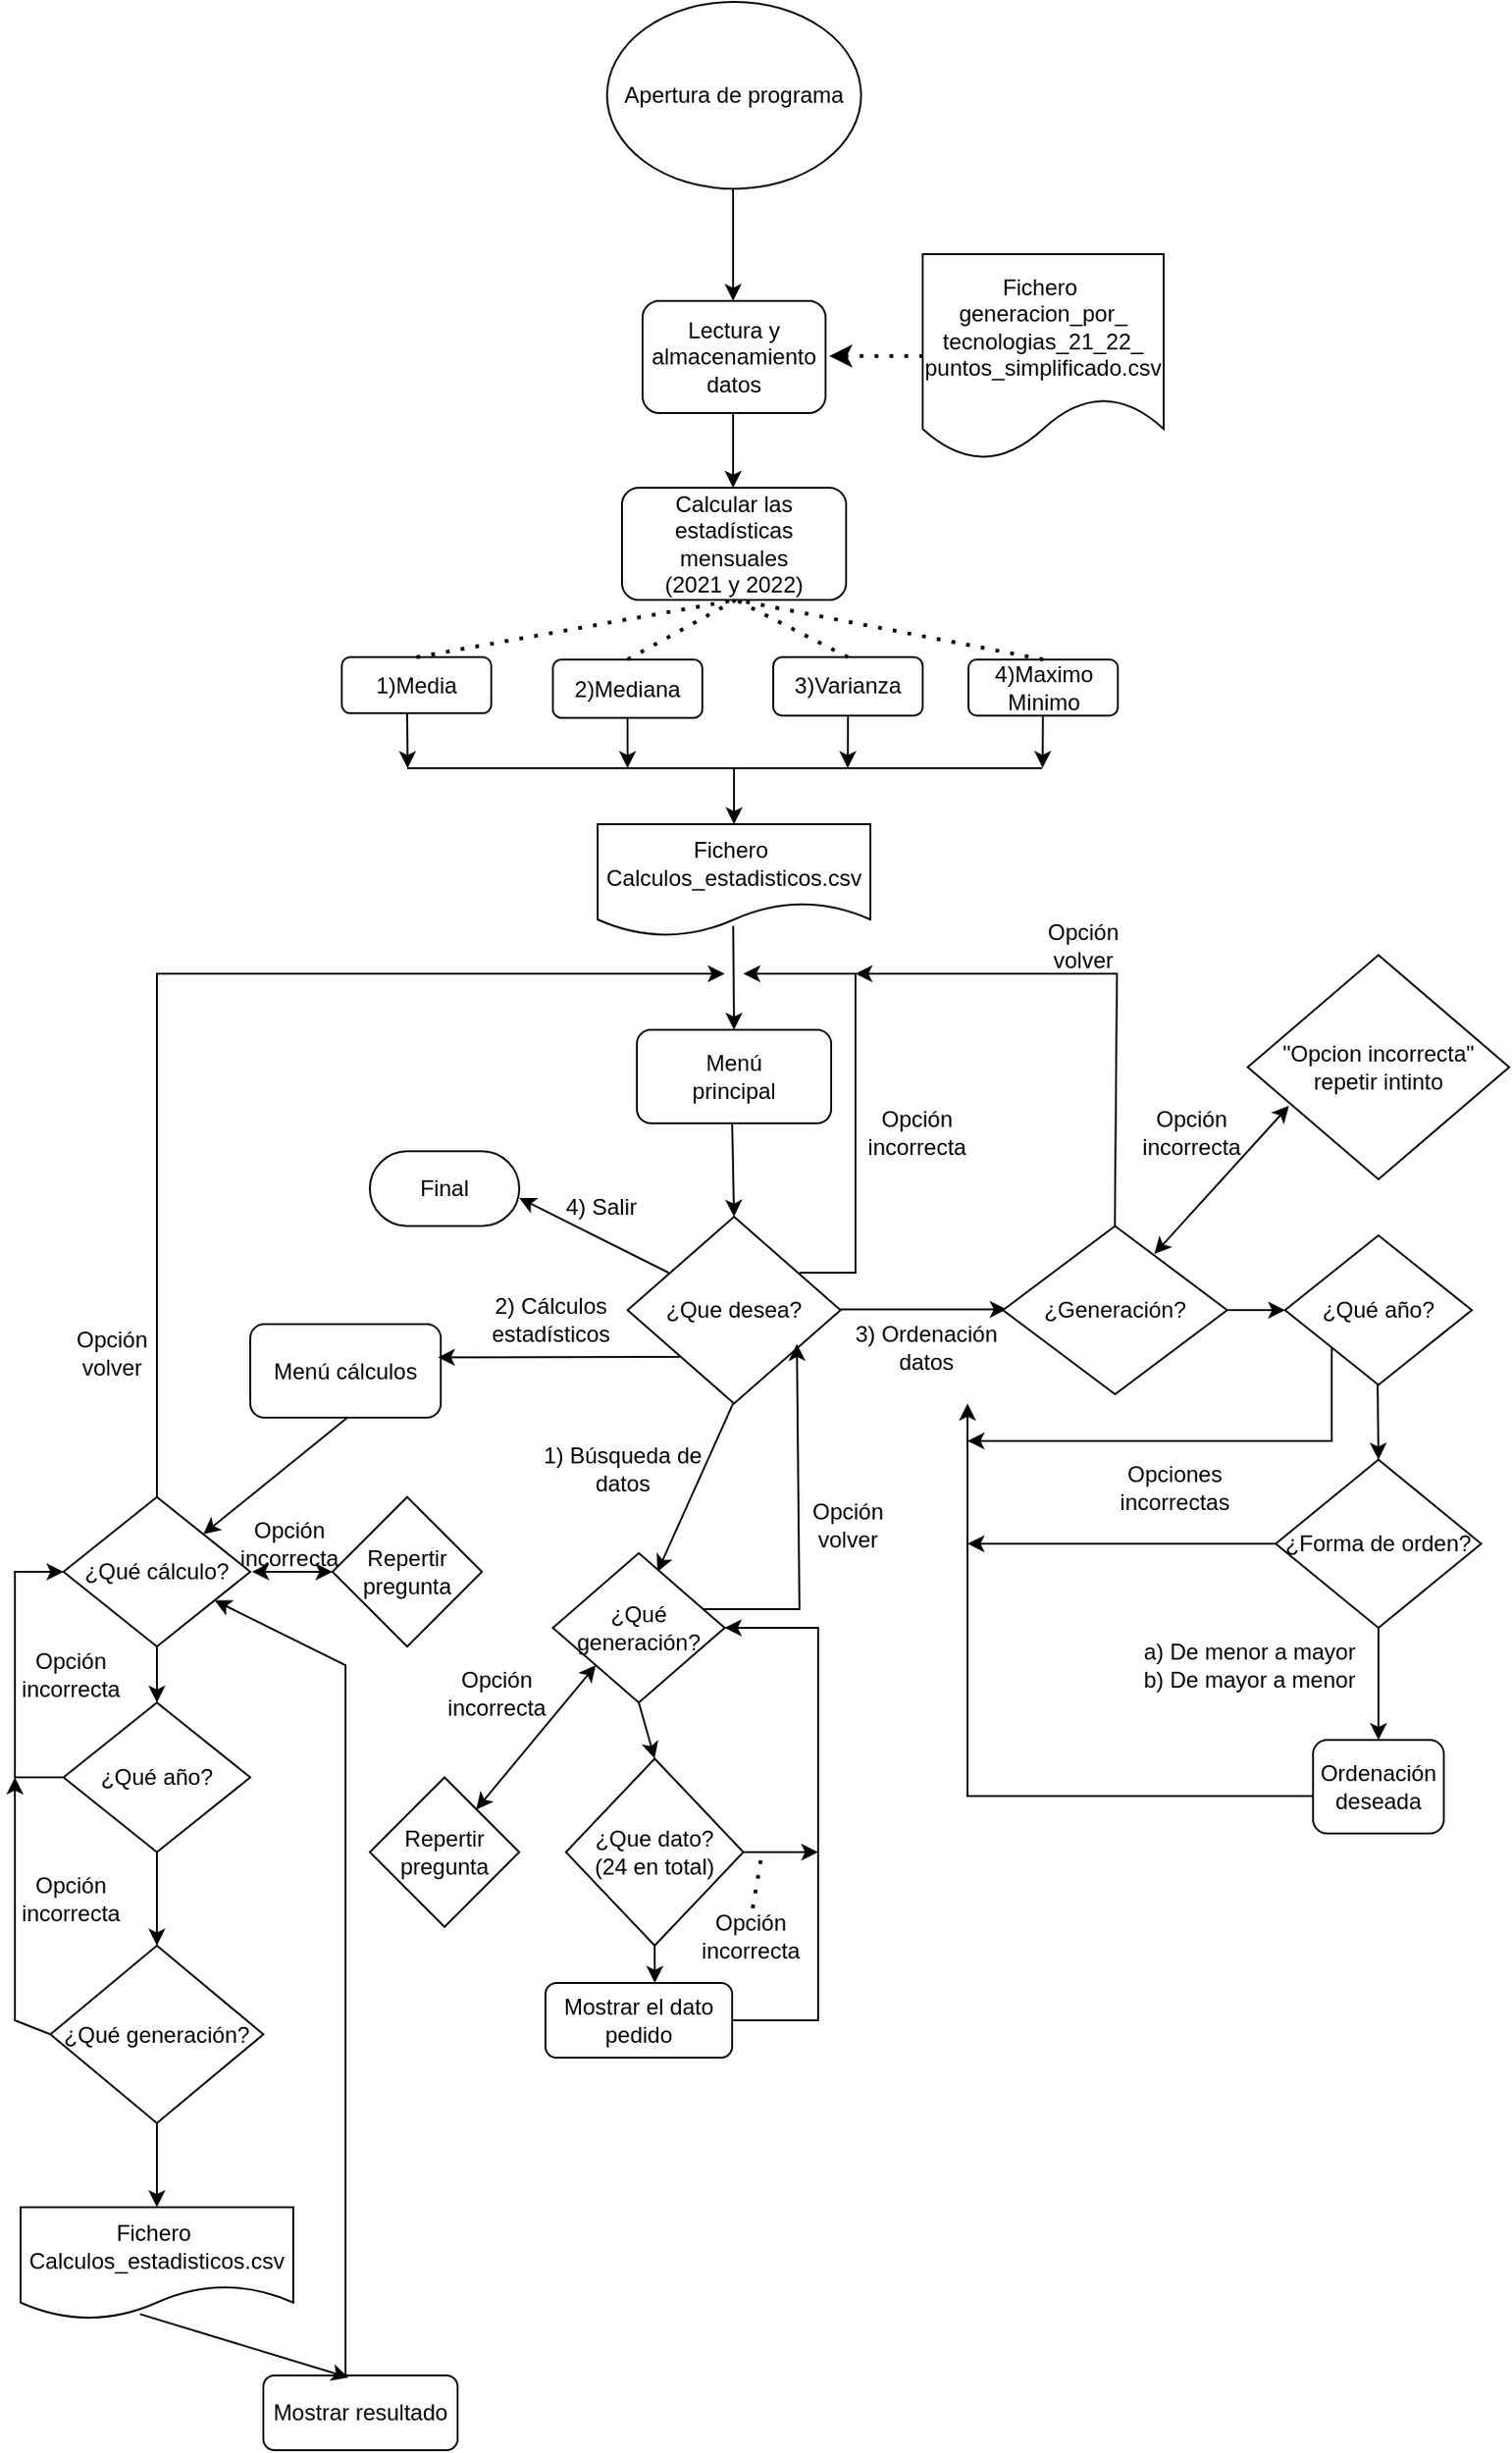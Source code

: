 <mxfile version="21.5.0" type="device">
  <diagram id="C5RBs43oDa-KdzZeNtuy" name="Page-1">
    <mxGraphModel dx="1062" dy="547" grid="1" gridSize="10" guides="1" tooltips="1" connect="1" arrows="1" fold="1" page="1" pageScale="1" pageWidth="827" pageHeight="1169" math="0" shadow="0">
      <root>
        <mxCell id="WIyWlLk6GJQsqaUBKTNV-0" />
        <mxCell id="WIyWlLk6GJQsqaUBKTNV-1" parent="WIyWlLk6GJQsqaUBKTNV-0" />
        <mxCell id="WIyWlLk6GJQsqaUBKTNV-3" value="Menú&lt;br&gt;principal" style="rounded=1;whiteSpace=wrap;html=1;fontSize=12;glass=0;strokeWidth=1;shadow=0;" parent="WIyWlLk6GJQsqaUBKTNV-1" vertex="1">
          <mxGeometry x="353" y="560" width="104" height="50" as="geometry" />
        </mxCell>
        <mxCell id="LwWZkDkLT1T3cjZPzuyB-0" value="Apertura de programa" style="ellipse;whiteSpace=wrap;html=1;" parent="WIyWlLk6GJQsqaUBKTNV-1" vertex="1">
          <mxGeometry x="337" y="10" width="136" height="100" as="geometry" />
        </mxCell>
        <mxCell id="LwWZkDkLT1T3cjZPzuyB-1" value="¿Que desea?" style="rhombus;whiteSpace=wrap;html=1;" parent="WIyWlLk6GJQsqaUBKTNV-1" vertex="1">
          <mxGeometry x="348" y="660" width="114" height="100" as="geometry" />
        </mxCell>
        <mxCell id="LwWZkDkLT1T3cjZPzuyB-3" value="" style="endArrow=classic;html=1;rounded=0;exitX=0;exitY=1;exitDx=0;exitDy=0;entryX=0.5;entryY=0;entryDx=0;entryDy=0;" parent="WIyWlLk6GJQsqaUBKTNV-1" edge="1">
          <mxGeometry width="50" height="50" relative="1" as="geometry">
            <mxPoint x="404.47" y="760" as="sourcePoint" />
            <mxPoint x="364" y="850" as="targetPoint" />
            <Array as="points" />
          </mxGeometry>
        </mxCell>
        <mxCell id="LwWZkDkLT1T3cjZPzuyB-4" value="1) Búsqueda de datos" style="text;html=1;strokeColor=none;fillColor=none;align=center;verticalAlign=middle;whiteSpace=wrap;rounded=0;" parent="WIyWlLk6GJQsqaUBKTNV-1" vertex="1">
          <mxGeometry x="297" y="755" width="97" height="80" as="geometry" />
        </mxCell>
        <mxCell id="LwWZkDkLT1T3cjZPzuyB-11" value="Final" style="rounded=1;whiteSpace=wrap;html=1;arcSize=50;" parent="WIyWlLk6GJQsqaUBKTNV-1" vertex="1">
          <mxGeometry x="210" y="625" width="80" height="40" as="geometry" />
        </mxCell>
        <mxCell id="LwWZkDkLT1T3cjZPzuyB-12" value="4) Salir" style="text;html=1;strokeColor=none;fillColor=none;align=center;verticalAlign=middle;whiteSpace=wrap;rounded=0;" parent="WIyWlLk6GJQsqaUBKTNV-1" vertex="1">
          <mxGeometry x="304" y="640" width="60" height="30" as="geometry" />
        </mxCell>
        <mxCell id="LwWZkDkLT1T3cjZPzuyB-16" value="Fichero&amp;nbsp;&lt;br&gt;generacion_por_&lt;br&gt;tecnologias_21_22_&lt;br&gt;puntos_simplificado.csv" style="shape=document;whiteSpace=wrap;html=1;boundedLbl=1;" parent="WIyWlLk6GJQsqaUBKTNV-1" vertex="1">
          <mxGeometry x="506" y="145" width="129" height="110" as="geometry" />
        </mxCell>
        <mxCell id="LwWZkDkLT1T3cjZPzuyB-29" value="" style="endArrow=classic;html=1;rounded=0;" parent="WIyWlLk6GJQsqaUBKTNV-1" edge="1">
          <mxGeometry width="50" height="50" relative="1" as="geometry">
            <mxPoint x="462" y="709.58" as="sourcePoint" />
            <mxPoint x="551" y="709.58" as="targetPoint" />
          </mxGeometry>
        </mxCell>
        <mxCell id="LwWZkDkLT1T3cjZPzuyB-31" value="3) Ordenación datos" style="text;html=1;strokeColor=none;fillColor=none;align=center;verticalAlign=middle;whiteSpace=wrap;rounded=0;" parent="WIyWlLk6GJQsqaUBKTNV-1" vertex="1">
          <mxGeometry x="454" y="710" width="108" height="40" as="geometry" />
        </mxCell>
        <mxCell id="LwWZkDkLT1T3cjZPzuyB-32" value="¿Generación?" style="rhombus;whiteSpace=wrap;html=1;" parent="WIyWlLk6GJQsqaUBKTNV-1" vertex="1">
          <mxGeometry x="549" y="665" width="120" height="90" as="geometry" />
        </mxCell>
        <mxCell id="LwWZkDkLT1T3cjZPzuyB-33" value="Ordenación deseada" style="rounded=1;whiteSpace=wrap;html=1;" parent="WIyWlLk6GJQsqaUBKTNV-1" vertex="1">
          <mxGeometry x="715" y="940" width="70" height="50" as="geometry" />
        </mxCell>
        <mxCell id="LwWZkDkLT1T3cjZPzuyB-35" value="¿Qué año?" style="rhombus;whiteSpace=wrap;html=1;" parent="WIyWlLk6GJQsqaUBKTNV-1" vertex="1">
          <mxGeometry x="700" y="670" width="100" height="80" as="geometry" />
        </mxCell>
        <mxCell id="LwWZkDkLT1T3cjZPzuyB-37" value="a) De menor a mayor&lt;br&gt;b) De mayor a menor" style="text;html=1;strokeColor=none;fillColor=none;align=center;verticalAlign=middle;whiteSpace=wrap;rounded=0;" parent="WIyWlLk6GJQsqaUBKTNV-1" vertex="1">
          <mxGeometry x="610.5" y="880" width="140" height="40" as="geometry" />
        </mxCell>
        <mxCell id="LwWZkDkLT1T3cjZPzuyB-40" value="" style="endArrow=classic;html=1;rounded=0;" parent="WIyWlLk6GJQsqaUBKTNV-1" edge="1">
          <mxGeometry width="50" height="50" relative="1" as="geometry">
            <mxPoint x="404.5" y="110" as="sourcePoint" />
            <mxPoint x="404.5" y="170" as="targetPoint" />
            <Array as="points">
              <mxPoint x="404.5" y="110" />
            </Array>
          </mxGeometry>
        </mxCell>
        <mxCell id="LwWZkDkLT1T3cjZPzuyB-41" value="Lectura y almacenamiento datos" style="rounded=1;whiteSpace=wrap;html=1;" parent="WIyWlLk6GJQsqaUBKTNV-1" vertex="1">
          <mxGeometry x="356" y="170" width="98" height="60" as="geometry" />
        </mxCell>
        <mxCell id="LwWZkDkLT1T3cjZPzuyB-44" value="" style="endArrow=none;dashed=1;html=1;dashPattern=1 3;strokeWidth=2;rounded=0;entryX=0;entryY=0.5;entryDx=0;entryDy=0;startArrow=classic;startFill=1;" parent="WIyWlLk6GJQsqaUBKTNV-1" edge="1">
          <mxGeometry width="50" height="50" relative="1" as="geometry">
            <mxPoint x="456" y="199.5" as="sourcePoint" />
            <mxPoint x="506" y="199.5" as="targetPoint" />
          </mxGeometry>
        </mxCell>
        <mxCell id="LwWZkDkLT1T3cjZPzuyB-45" value="" style="endArrow=classic;html=1;rounded=0;entryX=0.5;entryY=0;entryDx=0;entryDy=0;" parent="WIyWlLk6GJQsqaUBKTNV-1" edge="1">
          <mxGeometry width="50" height="50" relative="1" as="geometry">
            <mxPoint x="404.5" y="230" as="sourcePoint" />
            <mxPoint x="404.5" y="270" as="targetPoint" />
          </mxGeometry>
        </mxCell>
        <mxCell id="zeBHEwBc_RIchn1hLwX_-0" value="" style="endArrow=classic;html=1;rounded=0;" parent="WIyWlLk6GJQsqaUBKTNV-1" edge="1">
          <mxGeometry width="50" height="50" relative="1" as="geometry">
            <mxPoint x="440" y="690" as="sourcePoint" />
            <mxPoint x="410" y="530" as="targetPoint" />
            <Array as="points">
              <mxPoint x="470" y="690" />
              <mxPoint x="470" y="530" />
            </Array>
          </mxGeometry>
        </mxCell>
        <mxCell id="zeBHEwBc_RIchn1hLwX_-4" value="Opción incorrecta" style="text;html=1;strokeColor=none;fillColor=none;align=center;verticalAlign=middle;whiteSpace=wrap;rounded=0;" parent="WIyWlLk6GJQsqaUBKTNV-1" vertex="1">
          <mxGeometry x="473" y="600" width="60" height="30" as="geometry" />
        </mxCell>
        <mxCell id="LOekiAlAMko6UbxtQRb9-1" value="Calcular las estadísticas mensuales&lt;br&gt;(2021 y 2022)" style="rounded=1;whiteSpace=wrap;html=1;" vertex="1" parent="WIyWlLk6GJQsqaUBKTNV-1">
          <mxGeometry x="345" y="270" width="120" height="60" as="geometry" />
        </mxCell>
        <mxCell id="LOekiAlAMko6UbxtQRb9-2" value="1)Media" style="rounded=1;whiteSpace=wrap;html=1;" vertex="1" parent="WIyWlLk6GJQsqaUBKTNV-1">
          <mxGeometry x="195" y="360.63" width="80" height="30" as="geometry" />
        </mxCell>
        <mxCell id="LOekiAlAMko6UbxtQRb9-3" value="2)Mediana" style="rounded=1;whiteSpace=wrap;html=1;" vertex="1" parent="WIyWlLk6GJQsqaUBKTNV-1">
          <mxGeometry x="308" y="361.88" width="80" height="31.25" as="geometry" />
        </mxCell>
        <mxCell id="LOekiAlAMko6UbxtQRb9-5" value="3)Varianza" style="rounded=1;whiteSpace=wrap;html=1;" vertex="1" parent="WIyWlLk6GJQsqaUBKTNV-1">
          <mxGeometry x="426" y="360.63" width="80" height="31.25" as="geometry" />
        </mxCell>
        <mxCell id="LOekiAlAMko6UbxtQRb9-6" value="4)Maximo Minimo" style="rounded=1;whiteSpace=wrap;html=1;" vertex="1" parent="WIyWlLk6GJQsqaUBKTNV-1">
          <mxGeometry x="530.5" y="361.88" width="80" height="30" as="geometry" />
        </mxCell>
        <mxCell id="LOekiAlAMko6UbxtQRb9-7" value="" style="endArrow=none;dashed=1;html=1;dashPattern=1 3;strokeWidth=2;rounded=0;exitX=0.5;exitY=0;exitDx=0;exitDy=0;" edge="1" parent="WIyWlLk6GJQsqaUBKTNV-1" source="LOekiAlAMko6UbxtQRb9-2">
          <mxGeometry width="50" height="50" relative="1" as="geometry">
            <mxPoint x="356" y="380" as="sourcePoint" />
            <mxPoint x="406" y="330" as="targetPoint" />
          </mxGeometry>
        </mxCell>
        <mxCell id="LOekiAlAMko6UbxtQRb9-8" value="" style="endArrow=none;dashed=1;html=1;dashPattern=1 3;strokeWidth=2;rounded=0;exitX=0.5;exitY=0;exitDx=0;exitDy=0;" edge="1" parent="WIyWlLk6GJQsqaUBKTNV-1" source="LOekiAlAMko6UbxtQRb9-3">
          <mxGeometry width="50" height="50" relative="1" as="geometry">
            <mxPoint x="356" y="380" as="sourcePoint" />
            <mxPoint x="406" y="330" as="targetPoint" />
          </mxGeometry>
        </mxCell>
        <mxCell id="LOekiAlAMko6UbxtQRb9-9" value="" style="endArrow=none;dashed=1;html=1;dashPattern=1 3;strokeWidth=2;rounded=0;exitX=0.5;exitY=0;exitDx=0;exitDy=0;" edge="1" parent="WIyWlLk6GJQsqaUBKTNV-1" source="LOekiAlAMko6UbxtQRb9-5">
          <mxGeometry width="50" height="50" relative="1" as="geometry">
            <mxPoint x="356" y="380" as="sourcePoint" />
            <mxPoint x="406" y="330" as="targetPoint" />
          </mxGeometry>
        </mxCell>
        <mxCell id="LOekiAlAMko6UbxtQRb9-10" value="" style="endArrow=none;dashed=1;html=1;dashPattern=1 3;strokeWidth=2;rounded=0;exitX=0.5;exitY=0;exitDx=0;exitDy=0;" edge="1" parent="WIyWlLk6GJQsqaUBKTNV-1" source="LOekiAlAMko6UbxtQRb9-6">
          <mxGeometry width="50" height="50" relative="1" as="geometry">
            <mxPoint x="356" y="380" as="sourcePoint" />
            <mxPoint x="406" y="330" as="targetPoint" />
          </mxGeometry>
        </mxCell>
        <mxCell id="LOekiAlAMko6UbxtQRb9-11" value="" style="endArrow=classic;html=1;rounded=0;entryX=0.5;entryY=0;entryDx=0;entryDy=0;" edge="1" parent="WIyWlLk6GJQsqaUBKTNV-1">
          <mxGeometry width="50" height="50" relative="1" as="geometry">
            <mxPoint x="405" y="420" as="sourcePoint" />
            <mxPoint x="405" y="450" as="targetPoint" />
          </mxGeometry>
        </mxCell>
        <mxCell id="LOekiAlAMko6UbxtQRb9-12" value="" style="endArrow=none;html=1;rounded=0;" edge="1" parent="WIyWlLk6GJQsqaUBKTNV-1">
          <mxGeometry width="50" height="50" relative="1" as="geometry">
            <mxPoint x="230" y="420" as="sourcePoint" />
            <mxPoint x="570" y="420" as="targetPoint" />
          </mxGeometry>
        </mxCell>
        <mxCell id="LOekiAlAMko6UbxtQRb9-13" value="" style="endArrow=classic;html=1;rounded=0;exitX=0.5;exitY=1;exitDx=0;exitDy=0;" edge="1" parent="WIyWlLk6GJQsqaUBKTNV-1">
          <mxGeometry width="50" height="50" relative="1" as="geometry">
            <mxPoint x="230" y="390.63" as="sourcePoint" />
            <mxPoint x="230.25" y="420" as="targetPoint" />
          </mxGeometry>
        </mxCell>
        <mxCell id="LOekiAlAMko6UbxtQRb9-15" value="" style="endArrow=classic;html=1;rounded=0;" edge="1" parent="WIyWlLk6GJQsqaUBKTNV-1">
          <mxGeometry width="50" height="50" relative="1" as="geometry">
            <mxPoint x="347.95" y="393.13" as="sourcePoint" />
            <mxPoint x="348" y="420" as="targetPoint" />
          </mxGeometry>
        </mxCell>
        <mxCell id="LOekiAlAMko6UbxtQRb9-16" value="" style="endArrow=classic;html=1;rounded=0;exitX=0.5;exitY=1;exitDx=0;exitDy=0;" edge="1" parent="WIyWlLk6GJQsqaUBKTNV-1" source="LOekiAlAMko6UbxtQRb9-5">
          <mxGeometry width="50" height="50" relative="1" as="geometry">
            <mxPoint x="465.8" y="393.13" as="sourcePoint" />
            <mxPoint x="465.85" y="420" as="targetPoint" />
          </mxGeometry>
        </mxCell>
        <mxCell id="LOekiAlAMko6UbxtQRb9-17" value="" style="endArrow=classic;html=1;rounded=0;exitX=0.5;exitY=1;exitDx=0;exitDy=0;" edge="1" parent="WIyWlLk6GJQsqaUBKTNV-1">
          <mxGeometry width="50" height="50" relative="1" as="geometry">
            <mxPoint x="570.36" y="391.88" as="sourcePoint" />
            <mxPoint x="570.21" y="419.88" as="targetPoint" />
          </mxGeometry>
        </mxCell>
        <mxCell id="LOekiAlAMko6UbxtQRb9-20" value="" style="endArrow=classic;html=1;rounded=0;entryX=0.5;entryY=0;entryDx=0;entryDy=0;exitX=0.497;exitY=0.907;exitDx=0;exitDy=0;exitPerimeter=0;" edge="1" parent="WIyWlLk6GJQsqaUBKTNV-1" source="LOekiAlAMko6UbxtQRb9-83" target="WIyWlLk6GJQsqaUBKTNV-3">
          <mxGeometry width="50" height="50" relative="1" as="geometry">
            <mxPoint x="404" y="510" as="sourcePoint" />
            <mxPoint x="454" y="460" as="targetPoint" />
          </mxGeometry>
        </mxCell>
        <mxCell id="LOekiAlAMko6UbxtQRb9-21" value="" style="endArrow=classic;html=1;rounded=0;entryX=0.5;entryY=0;entryDx=0;entryDy=0;" edge="1" parent="WIyWlLk6GJQsqaUBKTNV-1" target="LwWZkDkLT1T3cjZPzuyB-1">
          <mxGeometry width="50" height="50" relative="1" as="geometry">
            <mxPoint x="404" y="610" as="sourcePoint" />
            <mxPoint x="454" y="560" as="targetPoint" />
          </mxGeometry>
        </mxCell>
        <mxCell id="LOekiAlAMko6UbxtQRb9-22" value="" style="endArrow=classic;html=1;rounded=0;entryX=0.5;entryY=0;entryDx=0;entryDy=0;" edge="1" parent="WIyWlLk6GJQsqaUBKTNV-1" source="LOekiAlAMko6UbxtQRb9-104" target="LwWZkDkLT1T3cjZPzuyB-33">
          <mxGeometry width="50" height="50" relative="1" as="geometry">
            <mxPoint x="749.57" y="750" as="sourcePoint" />
            <mxPoint x="749.57" y="815.0" as="targetPoint" />
          </mxGeometry>
        </mxCell>
        <mxCell id="LOekiAlAMko6UbxtQRb9-23" value="" style="endArrow=classic;html=1;rounded=0;entryX=0;entryY=0.5;entryDx=0;entryDy=0;" edge="1" parent="WIyWlLk6GJQsqaUBKTNV-1" target="LwWZkDkLT1T3cjZPzuyB-35">
          <mxGeometry width="50" height="50" relative="1" as="geometry">
            <mxPoint x="669" y="710" as="sourcePoint" />
            <mxPoint x="719" y="660" as="targetPoint" />
          </mxGeometry>
        </mxCell>
        <mxCell id="LOekiAlAMko6UbxtQRb9-24" value="" style="endArrow=classic;html=1;rounded=0;" edge="1" parent="WIyWlLk6GJQsqaUBKTNV-1">
          <mxGeometry width="50" height="50" relative="1" as="geometry">
            <mxPoint x="608.87" y="665" as="sourcePoint" />
            <mxPoint x="470" y="530" as="targetPoint" />
            <Array as="points">
              <mxPoint x="610" y="530" />
            </Array>
          </mxGeometry>
        </mxCell>
        <mxCell id="LOekiAlAMko6UbxtQRb9-25" value="Opción volver" style="text;html=1;strokeColor=none;fillColor=none;align=center;verticalAlign=middle;whiteSpace=wrap;rounded=0;" vertex="1" parent="WIyWlLk6GJQsqaUBKTNV-1">
          <mxGeometry x="562" y="500" width="60" height="30" as="geometry" />
        </mxCell>
        <mxCell id="LOekiAlAMko6UbxtQRb9-27" value="&quot;Opcion incorrecta&quot;&lt;br&gt;repetir intinto" style="rhombus;whiteSpace=wrap;html=1;" vertex="1" parent="WIyWlLk6GJQsqaUBKTNV-1">
          <mxGeometry x="680" y="520" width="140" height="120" as="geometry" />
        </mxCell>
        <mxCell id="LOekiAlAMko6UbxtQRb9-28" value="Opción incorrecta" style="text;html=1;strokeColor=none;fillColor=none;align=center;verticalAlign=middle;whiteSpace=wrap;rounded=0;" vertex="1" parent="WIyWlLk6GJQsqaUBKTNV-1">
          <mxGeometry x="620" y="600" width="60" height="30" as="geometry" />
        </mxCell>
        <mxCell id="LOekiAlAMko6UbxtQRb9-29" value="" style="endArrow=classic;html=1;rounded=0;entryX=0.158;entryY=0.672;entryDx=0;entryDy=0;entryPerimeter=0;startArrow=classic;startFill=1;" edge="1" parent="WIyWlLk6GJQsqaUBKTNV-1" target="LOekiAlAMko6UbxtQRb9-27">
          <mxGeometry width="50" height="50" relative="1" as="geometry">
            <mxPoint x="630" y="680" as="sourcePoint" />
            <mxPoint x="705" y="600" as="targetPoint" />
          </mxGeometry>
        </mxCell>
        <mxCell id="LOekiAlAMko6UbxtQRb9-32" value="" style="endArrow=classic;html=1;rounded=0;startArrow=none;startFill=0;endFill=1;" edge="1" parent="WIyWlLk6GJQsqaUBKTNV-1">
          <mxGeometry width="50" height="50" relative="1" as="geometry">
            <mxPoint x="725" y="730" as="sourcePoint" />
            <mxPoint x="530" y="780" as="targetPoint" />
            <Array as="points">
              <mxPoint x="725" y="780" />
              <mxPoint x="610" y="780" />
            </Array>
          </mxGeometry>
        </mxCell>
        <mxCell id="LOekiAlAMko6UbxtQRb9-36" value="Opciones incorrectas" style="text;html=1;strokeColor=none;fillColor=none;align=center;verticalAlign=middle;whiteSpace=wrap;rounded=0;" vertex="1" parent="WIyWlLk6GJQsqaUBKTNV-1">
          <mxGeometry x="610.5" y="790" width="60" height="30" as="geometry" />
        </mxCell>
        <mxCell id="LOekiAlAMko6UbxtQRb9-37" value="" style="endArrow=classic;html=1;rounded=0;" edge="1" parent="WIyWlLk6GJQsqaUBKTNV-1">
          <mxGeometry width="50" height="50" relative="1" as="geometry">
            <mxPoint x="715" y="970" as="sourcePoint" />
            <mxPoint x="530" y="760" as="targetPoint" />
            <Array as="points">
              <mxPoint x="530" y="970" />
            </Array>
          </mxGeometry>
        </mxCell>
        <mxCell id="LOekiAlAMko6UbxtQRb9-41" value="" style="endArrow=classic;html=1;rounded=0;" edge="1" parent="WIyWlLk6GJQsqaUBKTNV-1">
          <mxGeometry width="50" height="50" relative="1" as="geometry">
            <mxPoint x="370" y="690" as="sourcePoint" />
            <mxPoint x="290" y="650" as="targetPoint" />
          </mxGeometry>
        </mxCell>
        <mxCell id="LOekiAlAMko6UbxtQRb9-44" value="Mostrar el dato pedido" style="rounded=1;whiteSpace=wrap;html=1;" vertex="1" parent="WIyWlLk6GJQsqaUBKTNV-1">
          <mxGeometry x="304" y="1070" width="100" height="40" as="geometry" />
        </mxCell>
        <mxCell id="LOekiAlAMko6UbxtQRb9-45" value="¿Qué generación?" style="rhombus;whiteSpace=wrap;html=1;" vertex="1" parent="WIyWlLk6GJQsqaUBKTNV-1">
          <mxGeometry x="308" y="840" width="92" height="80" as="geometry" />
        </mxCell>
        <mxCell id="LOekiAlAMko6UbxtQRb9-46" value="¿Que dato? &lt;br&gt;(24 en total)" style="rhombus;whiteSpace=wrap;html=1;" vertex="1" parent="WIyWlLk6GJQsqaUBKTNV-1">
          <mxGeometry x="315" y="950" width="95" height="100" as="geometry" />
        </mxCell>
        <mxCell id="LOekiAlAMko6UbxtQRb9-47" value="" style="endArrow=classic;html=1;rounded=0;exitX=0.5;exitY=1;exitDx=0;exitDy=0;entryX=0.586;entryY=-0.001;entryDx=0;entryDy=0;entryPerimeter=0;" edge="1" parent="WIyWlLk6GJQsqaUBKTNV-1" source="LOekiAlAMko6UbxtQRb9-46" target="LOekiAlAMko6UbxtQRb9-44">
          <mxGeometry width="50" height="50" relative="1" as="geometry">
            <mxPoint x="356" y="1030" as="sourcePoint" />
            <mxPoint x="406" y="980" as="targetPoint" />
          </mxGeometry>
        </mxCell>
        <mxCell id="LOekiAlAMko6UbxtQRb9-48" value="" style="endArrow=classic;html=1;rounded=0;entryX=0.5;entryY=0;entryDx=0;entryDy=0;" edge="1" parent="WIyWlLk6GJQsqaUBKTNV-1" target="LOekiAlAMko6UbxtQRb9-46">
          <mxGeometry width="50" height="50" relative="1" as="geometry">
            <mxPoint x="354" y="920" as="sourcePoint" />
            <mxPoint x="404" y="870" as="targetPoint" />
          </mxGeometry>
        </mxCell>
        <mxCell id="LOekiAlAMko6UbxtQRb9-50" value="" style="endArrow=classic;html=1;rounded=0;entryX=0.712;entryY=0.215;entryDx=0;entryDy=0;entryPerimeter=0;exitX=0;exitY=1;exitDx=0;exitDy=0;startArrow=classic;startFill=1;" edge="1" parent="WIyWlLk6GJQsqaUBKTNV-1" source="LOekiAlAMko6UbxtQRb9-45" target="LOekiAlAMko6UbxtQRb9-49">
          <mxGeometry width="50" height="50" relative="1" as="geometry">
            <mxPoint x="329" y="900" as="sourcePoint" />
            <mxPoint x="379" y="850" as="targetPoint" />
          </mxGeometry>
        </mxCell>
        <mxCell id="LOekiAlAMko6UbxtQRb9-51" value="Opción incorrecta" style="text;html=1;strokeColor=none;fillColor=none;align=center;verticalAlign=middle;whiteSpace=wrap;rounded=0;" vertex="1" parent="WIyWlLk6GJQsqaUBKTNV-1">
          <mxGeometry x="248" y="900" width="60" height="30" as="geometry" />
        </mxCell>
        <mxCell id="LOekiAlAMko6UbxtQRb9-53" value="Opción incorrecta" style="text;html=1;strokeColor=none;fillColor=none;align=center;verticalAlign=middle;whiteSpace=wrap;rounded=0;" vertex="1" parent="WIyWlLk6GJQsqaUBKTNV-1">
          <mxGeometry x="384" y="1030" width="60" height="30" as="geometry" />
        </mxCell>
        <mxCell id="LOekiAlAMko6UbxtQRb9-57" value="" style="endArrow=classic;html=1;rounded=0;entryX=1;entryY=0.5;entryDx=0;entryDy=0;" edge="1" parent="WIyWlLk6GJQsqaUBKTNV-1" target="LOekiAlAMko6UbxtQRb9-45">
          <mxGeometry width="50" height="50" relative="1" as="geometry">
            <mxPoint x="404" y="1090" as="sourcePoint" />
            <mxPoint x="420" y="970" as="targetPoint" />
            <Array as="points">
              <mxPoint x="450" y="1090" />
              <mxPoint x="450" y="880" />
            </Array>
          </mxGeometry>
        </mxCell>
        <mxCell id="LOekiAlAMko6UbxtQRb9-64" value="Menú cálculos" style="rounded=1;whiteSpace=wrap;html=1;" vertex="1" parent="WIyWlLk6GJQsqaUBKTNV-1">
          <mxGeometry x="146" y="717.5" width="102" height="50" as="geometry" />
        </mxCell>
        <mxCell id="LOekiAlAMko6UbxtQRb9-65" value="" style="endArrow=classic;html=1;rounded=0;entryX=0.985;entryY=0.356;entryDx=0;entryDy=0;entryPerimeter=0;" edge="1" parent="WIyWlLk6GJQsqaUBKTNV-1" target="LOekiAlAMko6UbxtQRb9-64">
          <mxGeometry width="50" height="50" relative="1" as="geometry">
            <mxPoint x="376" y="735" as="sourcePoint" />
            <mxPoint x="250" y="735" as="targetPoint" />
          </mxGeometry>
        </mxCell>
        <mxCell id="LOekiAlAMko6UbxtQRb9-66" value="¿Qué cálculo?" style="rhombus;whiteSpace=wrap;html=1;" vertex="1" parent="WIyWlLk6GJQsqaUBKTNV-1">
          <mxGeometry x="46" y="810" width="100" height="80" as="geometry" />
        </mxCell>
        <mxCell id="LOekiAlAMko6UbxtQRb9-67" value="" style="endArrow=classic;html=1;rounded=0;" edge="1" parent="WIyWlLk6GJQsqaUBKTNV-1" target="LOekiAlAMko6UbxtQRb9-66">
          <mxGeometry width="50" height="50" relative="1" as="geometry">
            <mxPoint x="198" y="767.5" as="sourcePoint" />
            <mxPoint x="248" y="717.5" as="targetPoint" />
          </mxGeometry>
        </mxCell>
        <mxCell id="LOekiAlAMko6UbxtQRb9-76" value="Repertir pregunta" style="rhombus;whiteSpace=wrap;html=1;" vertex="1" parent="WIyWlLk6GJQsqaUBKTNV-1">
          <mxGeometry x="190" y="810" width="80" height="80" as="geometry" />
        </mxCell>
        <mxCell id="LOekiAlAMko6UbxtQRb9-77" value="" style="endArrow=classic;html=1;rounded=0;entryX=0;entryY=0.5;entryDx=0;entryDy=0;startArrow=classic;startFill=1;" edge="1" parent="WIyWlLk6GJQsqaUBKTNV-1" target="LOekiAlAMko6UbxtQRb9-76">
          <mxGeometry width="50" height="50" relative="1" as="geometry">
            <mxPoint x="147" y="850" as="sourcePoint" />
            <mxPoint x="197" y="800" as="targetPoint" />
          </mxGeometry>
        </mxCell>
        <mxCell id="LOekiAlAMko6UbxtQRb9-78" value="Opción incorrecta" style="text;html=1;strokeColor=none;fillColor=none;align=center;verticalAlign=middle;whiteSpace=wrap;rounded=0;" vertex="1" parent="WIyWlLk6GJQsqaUBKTNV-1">
          <mxGeometry x="137" y="820" width="60" height="30" as="geometry" />
        </mxCell>
        <mxCell id="LOekiAlAMko6UbxtQRb9-79" value="" style="endArrow=classic;html=1;rounded=0;" edge="1" parent="WIyWlLk6GJQsqaUBKTNV-1">
          <mxGeometry width="50" height="50" relative="1" as="geometry">
            <mxPoint x="96" y="890" as="sourcePoint" />
            <mxPoint x="96" y="920" as="targetPoint" />
          </mxGeometry>
        </mxCell>
        <mxCell id="LOekiAlAMko6UbxtQRb9-82" value="Mostrar resultado" style="rounded=1;whiteSpace=wrap;html=1;" vertex="1" parent="WIyWlLk6GJQsqaUBKTNV-1">
          <mxGeometry x="153" y="1280" width="104" height="40" as="geometry" />
        </mxCell>
        <mxCell id="LOekiAlAMko6UbxtQRb9-83" value="Fichero&amp;nbsp;&lt;br&gt;Calculos_estadisticos.csv" style="shape=document;whiteSpace=wrap;html=1;boundedLbl=1;" vertex="1" parent="WIyWlLk6GJQsqaUBKTNV-1">
          <mxGeometry x="332" y="450" width="146" height="60" as="geometry" />
        </mxCell>
        <mxCell id="LOekiAlAMko6UbxtQRb9-85" value="Fichero&amp;nbsp;&lt;br&gt;Calculos_estadisticos.csv" style="shape=document;whiteSpace=wrap;html=1;boundedLbl=1;" vertex="1" parent="WIyWlLk6GJQsqaUBKTNV-1">
          <mxGeometry x="23" y="1190" width="146" height="60" as="geometry" />
        </mxCell>
        <mxCell id="LOekiAlAMko6UbxtQRb9-86" value="" style="endArrow=classic;html=1;rounded=0;entryX=0.438;entryY=0.027;entryDx=0;entryDy=0;entryPerimeter=0;exitX=0.438;exitY=0.953;exitDx=0;exitDy=0;exitPerimeter=0;" edge="1" parent="WIyWlLk6GJQsqaUBKTNV-1" source="LOekiAlAMko6UbxtQRb9-85" target="LOekiAlAMko6UbxtQRb9-82">
          <mxGeometry width="50" height="50" relative="1" as="geometry">
            <mxPoint x="87" y="975" as="sourcePoint" />
            <mxPoint x="137" y="925" as="targetPoint" />
          </mxGeometry>
        </mxCell>
        <mxCell id="LOekiAlAMko6UbxtQRb9-88" value="" style="endArrow=classic;html=1;rounded=0;entryX=0.795;entryY=0.681;entryDx=0;entryDy=0;entryPerimeter=0;" edge="1" parent="WIyWlLk6GJQsqaUBKTNV-1" target="LwWZkDkLT1T3cjZPzuyB-1">
          <mxGeometry width="50" height="50" relative="1" as="geometry">
            <mxPoint x="388" y="870" as="sourcePoint" />
            <mxPoint x="441.5" y="740" as="targetPoint" />
            <Array as="points">
              <mxPoint x="440" y="870" />
            </Array>
          </mxGeometry>
        </mxCell>
        <mxCell id="LOekiAlAMko6UbxtQRb9-89" value="Opción volver" style="text;html=1;strokeColor=none;fillColor=none;align=center;verticalAlign=middle;whiteSpace=wrap;rounded=0;" vertex="1" parent="WIyWlLk6GJQsqaUBKTNV-1">
          <mxGeometry x="436" y="810" width="60" height="30" as="geometry" />
        </mxCell>
        <mxCell id="LOekiAlAMko6UbxtQRb9-92" value="" style="endArrow=classic;html=1;rounded=0;" edge="1" parent="WIyWlLk6GJQsqaUBKTNV-1">
          <mxGeometry width="50" height="50" relative="1" as="geometry">
            <mxPoint x="96" y="810" as="sourcePoint" />
            <mxPoint x="400" y="530" as="targetPoint" />
            <Array as="points">
              <mxPoint x="96" y="530" />
            </Array>
          </mxGeometry>
        </mxCell>
        <mxCell id="LOekiAlAMko6UbxtQRb9-94" value="Opción volver" style="text;html=1;strokeColor=none;fillColor=none;align=center;verticalAlign=middle;whiteSpace=wrap;rounded=0;" vertex="1" parent="WIyWlLk6GJQsqaUBKTNV-1">
          <mxGeometry x="42.0" y="717.5" width="60" height="30" as="geometry" />
        </mxCell>
        <mxCell id="LOekiAlAMko6UbxtQRb9-95" value="2) Cálculos estadísticos" style="text;html=1;strokeColor=none;fillColor=none;align=center;verticalAlign=middle;whiteSpace=wrap;rounded=0;" vertex="1" parent="WIyWlLk6GJQsqaUBKTNV-1">
          <mxGeometry x="257" y="700" width="100" height="30" as="geometry" />
        </mxCell>
        <mxCell id="LOekiAlAMko6UbxtQRb9-100" value="" style="endArrow=classic;html=1;rounded=0;" edge="1" parent="WIyWlLk6GJQsqaUBKTNV-1">
          <mxGeometry width="50" height="50" relative="1" as="geometry">
            <mxPoint x="410" y="1000" as="sourcePoint" />
            <mxPoint x="450" y="1000" as="targetPoint" />
          </mxGeometry>
        </mxCell>
        <mxCell id="LOekiAlAMko6UbxtQRb9-101" value="" style="endArrow=classic;html=1;rounded=0;" edge="1" parent="WIyWlLk6GJQsqaUBKTNV-1" target="LOekiAlAMko6UbxtQRb9-49">
          <mxGeometry width="50" height="50" relative="1" as="geometry">
            <mxPoint x="245" y="999.76" as="sourcePoint" />
            <mxPoint x="315" y="999.76" as="targetPoint" />
          </mxGeometry>
        </mxCell>
        <mxCell id="LOekiAlAMko6UbxtQRb9-49" value="Repertir pregunta" style="rhombus;whiteSpace=wrap;html=1;" vertex="1" parent="WIyWlLk6GJQsqaUBKTNV-1">
          <mxGeometry x="210" y="960" width="80" height="80" as="geometry" />
        </mxCell>
        <mxCell id="LOekiAlAMko6UbxtQRb9-103" value="" style="endArrow=none;dashed=1;html=1;dashPattern=1 3;strokeWidth=2;rounded=0;" edge="1" parent="WIyWlLk6GJQsqaUBKTNV-1">
          <mxGeometry width="50" height="50" relative="1" as="geometry">
            <mxPoint x="415" y="1030" as="sourcePoint" />
            <mxPoint x="420" y="1000" as="targetPoint" />
          </mxGeometry>
        </mxCell>
        <mxCell id="LOekiAlAMko6UbxtQRb9-105" value="" style="endArrow=classic;html=1;rounded=0;entryX=0.5;entryY=0;entryDx=0;entryDy=0;" edge="1" parent="WIyWlLk6GJQsqaUBKTNV-1" target="LOekiAlAMko6UbxtQRb9-104">
          <mxGeometry width="50" height="50" relative="1" as="geometry">
            <mxPoint x="749.57" y="750" as="sourcePoint" />
            <mxPoint x="750" y="940" as="targetPoint" />
          </mxGeometry>
        </mxCell>
        <mxCell id="LOekiAlAMko6UbxtQRb9-104" value="¿Forma de orden?" style="rhombus;whiteSpace=wrap;html=1;" vertex="1" parent="WIyWlLk6GJQsqaUBKTNV-1">
          <mxGeometry x="695" y="790" width="110" height="90" as="geometry" />
        </mxCell>
        <mxCell id="LOekiAlAMko6UbxtQRb9-107" value="" style="endArrow=classic;html=1;rounded=0;" edge="1" parent="WIyWlLk6GJQsqaUBKTNV-1">
          <mxGeometry width="50" height="50" relative="1" as="geometry">
            <mxPoint x="695" y="835" as="sourcePoint" />
            <mxPoint x="530" y="835" as="targetPoint" />
            <Array as="points">
              <mxPoint x="530" y="835" />
            </Array>
          </mxGeometry>
        </mxCell>
        <mxCell id="LOekiAlAMko6UbxtQRb9-108" value="¿Qué año?" style="rhombus;whiteSpace=wrap;html=1;" vertex="1" parent="WIyWlLk6GJQsqaUBKTNV-1">
          <mxGeometry x="46" y="920" width="100" height="80" as="geometry" />
        </mxCell>
        <mxCell id="LOekiAlAMko6UbxtQRb9-109" value="¿Qué generación?" style="rhombus;whiteSpace=wrap;html=1;" vertex="1" parent="WIyWlLk6GJQsqaUBKTNV-1">
          <mxGeometry x="39" y="1050" width="114" height="95" as="geometry" />
        </mxCell>
        <mxCell id="LOekiAlAMko6UbxtQRb9-110" value="" style="endArrow=classic;html=1;rounded=0;entryX=0.5;entryY=0;entryDx=0;entryDy=0;" edge="1" parent="WIyWlLk6GJQsqaUBKTNV-1" target="LOekiAlAMko6UbxtQRb9-109">
          <mxGeometry width="50" height="50" relative="1" as="geometry">
            <mxPoint x="96" y="1000" as="sourcePoint" />
            <mxPoint x="146" y="950" as="targetPoint" />
          </mxGeometry>
        </mxCell>
        <mxCell id="LOekiAlAMko6UbxtQRb9-111" value="" style="endArrow=classic;html=1;rounded=0;entryX=0;entryY=0.5;entryDx=0;entryDy=0;" edge="1" parent="WIyWlLk6GJQsqaUBKTNV-1" target="LOekiAlAMko6UbxtQRb9-66">
          <mxGeometry width="50" height="50" relative="1" as="geometry">
            <mxPoint x="47" y="960" as="sourcePoint" />
            <mxPoint x="100" y="530" as="targetPoint" />
            <Array as="points">
              <mxPoint x="20" y="960" />
              <mxPoint x="20" y="850" />
            </Array>
          </mxGeometry>
        </mxCell>
        <mxCell id="LOekiAlAMko6UbxtQRb9-113" value="" style="endArrow=classic;html=1;rounded=0;exitX=0;exitY=0.5;exitDx=0;exitDy=0;" edge="1" parent="WIyWlLk6GJQsqaUBKTNV-1" source="LOekiAlAMko6UbxtQRb9-109">
          <mxGeometry width="50" height="50" relative="1" as="geometry">
            <mxPoint x="39" y="1100" as="sourcePoint" />
            <mxPoint x="20" y="960" as="targetPoint" />
            <Array as="points">
              <mxPoint x="20" y="1090" />
            </Array>
          </mxGeometry>
        </mxCell>
        <mxCell id="LOekiAlAMko6UbxtQRb9-114" value="Opción incorrecta" style="text;html=1;strokeColor=none;fillColor=none;align=center;verticalAlign=middle;whiteSpace=wrap;rounded=0;" vertex="1" parent="WIyWlLk6GJQsqaUBKTNV-1">
          <mxGeometry x="20" y="1010" width="60" height="30" as="geometry" />
        </mxCell>
        <mxCell id="LOekiAlAMko6UbxtQRb9-115" value="Opción incorrecta" style="text;html=1;strokeColor=none;fillColor=none;align=center;verticalAlign=middle;whiteSpace=wrap;rounded=0;" vertex="1" parent="WIyWlLk6GJQsqaUBKTNV-1">
          <mxGeometry x="20" y="890" width="60" height="30" as="geometry" />
        </mxCell>
        <mxCell id="LOekiAlAMko6UbxtQRb9-116" value="" style="endArrow=classic;html=1;rounded=0;entryX=0.5;entryY=0;entryDx=0;entryDy=0;" edge="1" parent="WIyWlLk6GJQsqaUBKTNV-1" target="LOekiAlAMko6UbxtQRb9-85">
          <mxGeometry width="50" height="50" relative="1" as="geometry">
            <mxPoint x="96" y="1145" as="sourcePoint" />
            <mxPoint x="146" y="1095" as="targetPoint" />
          </mxGeometry>
        </mxCell>
        <mxCell id="LOekiAlAMko6UbxtQRb9-117" value="" style="endArrow=classic;html=1;rounded=0;" edge="1" parent="WIyWlLk6GJQsqaUBKTNV-1" target="LOekiAlAMko6UbxtQRb9-66">
          <mxGeometry width="50" height="50" relative="1" as="geometry">
            <mxPoint x="197" y="1280" as="sourcePoint" />
            <mxPoint x="150" y="900" as="targetPoint" />
            <Array as="points">
              <mxPoint x="197" y="900" />
            </Array>
          </mxGeometry>
        </mxCell>
      </root>
    </mxGraphModel>
  </diagram>
</mxfile>
